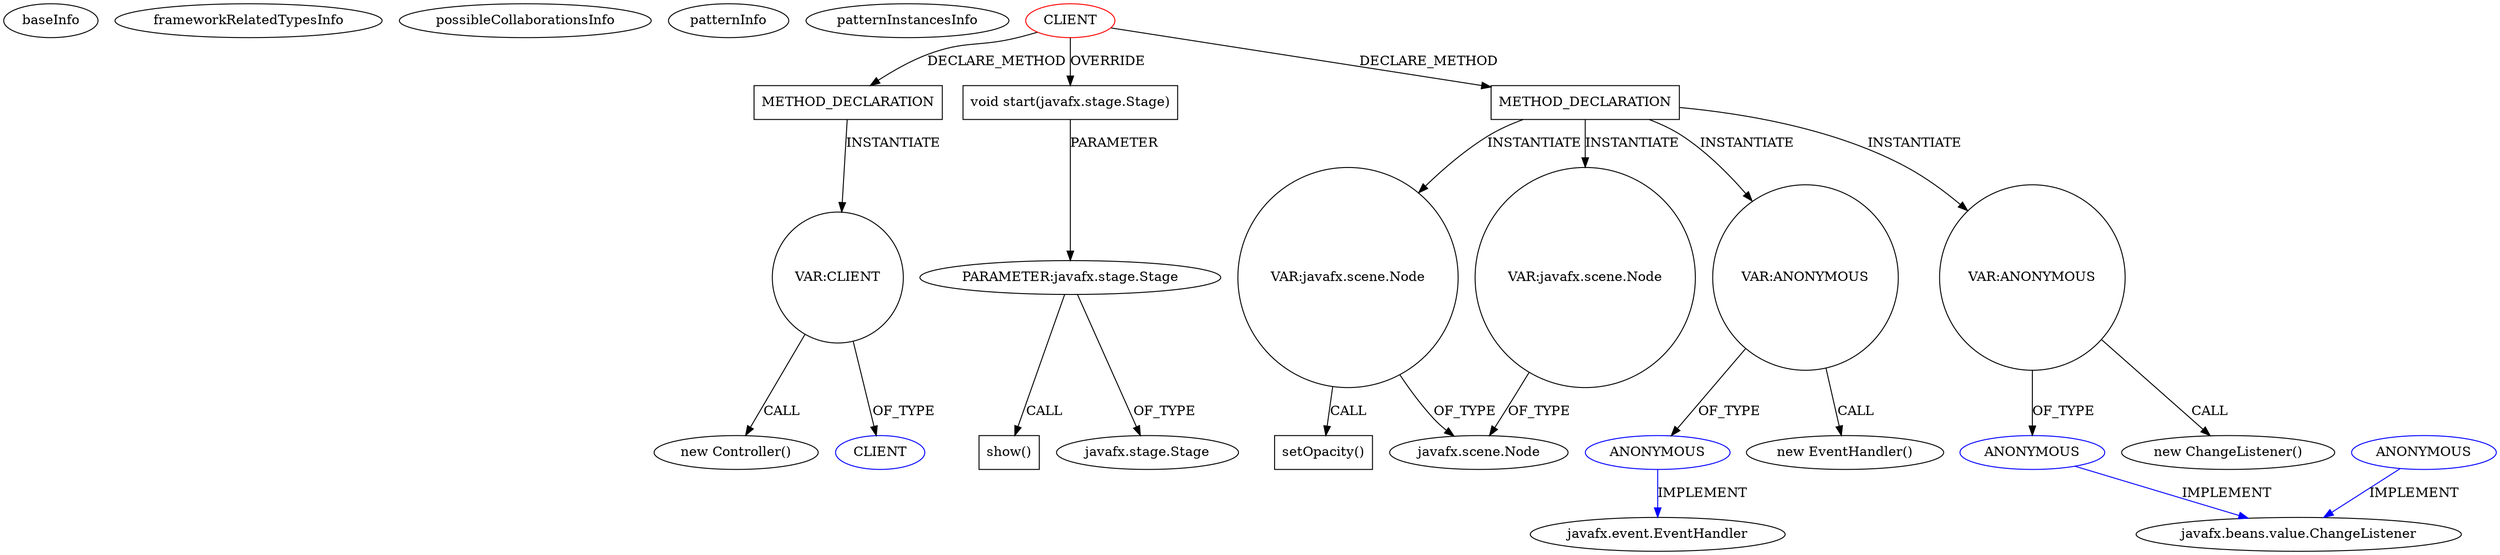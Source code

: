 digraph {
baseInfo[graphId=4098,category="pattern",isAnonymous=false,possibleRelation=false]
frameworkRelatedTypesInfo[]
possibleCollaborationsInfo[]
patternInfo[frequency=2.0,patternRootClient=0]
patternInstancesInfo[0="candybibby-Snake~/candybibby-Snake/Snake-master/src/graphicsJavaFX/MainGraphics.java~MainGraphics~2258",1="didygo-gce-display~/didygo-gce-display/gce-display-master/src/proto1/DashBoard.java~DashBoard~2407"]
1262[label="new Controller()",vertexType="CONSTRUCTOR_CALL",isFrameworkType=false]
1263[label="VAR:CLIENT",vertexType="VARIABLE_EXPRESION",isFrameworkType=false,shape=circle]
1261[label="METHOD_DECLARATION",vertexType="CLIENT_METHOD_DECLARATION",isFrameworkType=false,shape=box]
0[label="CLIENT",vertexType="ROOT_CLIENT_CLASS_DECLARATION",isFrameworkType=false,color=red]
80[label="void start(javafx.stage.Stage)",vertexType="OVERRIDING_METHOD_DECLARATION",isFrameworkType=false,shape=box]
81[label="PARAMETER:javafx.stage.Stage",vertexType="PARAMETER_DECLARATION",isFrameworkType=false]
84[label="show()",vertexType="INSIDE_CALL",isFrameworkType=false,shape=box]
1264[label="CLIENT",vertexType="REFERENCE_CLIENT_CLASS_DECLARATION",isFrameworkType=false,color=blue]
71[label="javafx.stage.Stage",vertexType="FRAMEWORK_CLASS_TYPE",isFrameworkType=false]
674[label="METHOD_DECLARATION",vertexType="CLIENT_METHOD_DECLARATION",isFrameworkType=false,shape=box]
746[label="VAR:javafx.scene.Node",vertexType="VARIABLE_EXPRESION",isFrameworkType=false,shape=circle]
1066[label="setOpacity()",vertexType="INSIDE_CALL",isFrameworkType=false,shape=box]
693[label="javafx.scene.Node",vertexType="FRAMEWORK_CLASS_TYPE",isFrameworkType=false]
872[label="VAR:javafx.scene.Node",vertexType="VARIABLE_EXPRESION",isFrameworkType=false,shape=circle]
750[label="VAR:ANONYMOUS",vertexType="VARIABLE_EXPRESION",isFrameworkType=false,shape=circle]
751[label="ANONYMOUS",vertexType="REFERENCE_ANONYMOUS_DECLARATION",isFrameworkType=false,color=blue]
971[label="VAR:ANONYMOUS",vertexType="VARIABLE_EXPRESION",isFrameworkType=false,shape=circle]
972[label="ANONYMOUS",vertexType="REFERENCE_ANONYMOUS_DECLARATION",isFrameworkType=false,color=blue]
749[label="new EventHandler()",vertexType="CONSTRUCTOR_CALL",isFrameworkType=false]
697[label="javafx.event.EventHandler",vertexType="FRAMEWORK_INTERFACE_TYPE",isFrameworkType=false]
970[label="new ChangeListener()",vertexType="CONSTRUCTOR_CALL",isFrameworkType=false]
684[label="javafx.beans.value.ChangeListener",vertexType="FRAMEWORK_INTERFACE_TYPE",isFrameworkType=false]
683[label="ANONYMOUS",vertexType="REFERENCE_ANONYMOUS_DECLARATION",isFrameworkType=false,color=blue]
971->972[label="OF_TYPE"]
1263->1262[label="CALL"]
746->693[label="OF_TYPE"]
1261->1263[label="INSTANTIATE"]
0->1261[label="DECLARE_METHOD"]
746->1066[label="CALL"]
683->684[label="IMPLEMENT",color=blue]
1263->1264[label="OF_TYPE"]
0->80[label="OVERRIDE"]
80->81[label="PARAMETER"]
674->872[label="INSTANTIATE"]
750->751[label="OF_TYPE"]
971->970[label="CALL"]
674->971[label="INSTANTIATE"]
872->693[label="OF_TYPE"]
750->749[label="CALL"]
674->750[label="INSTANTIATE"]
81->71[label="OF_TYPE"]
972->684[label="IMPLEMENT",color=blue]
751->697[label="IMPLEMENT",color=blue]
0->674[label="DECLARE_METHOD"]
81->84[label="CALL"]
674->746[label="INSTANTIATE"]
}
